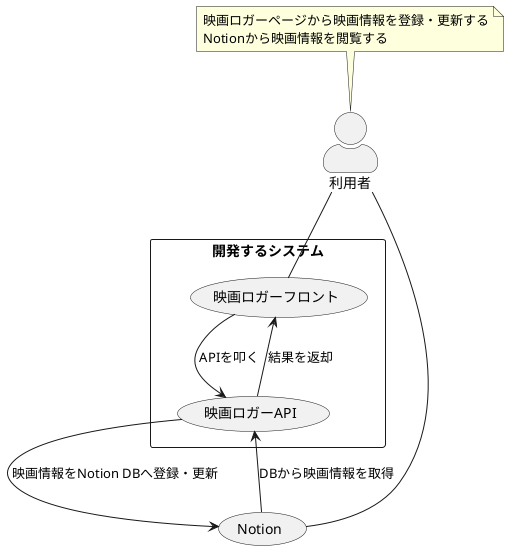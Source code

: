 @startuml fig_system_relationship

skinparam actorStyle awesome


rectangle 開発するシステム {
  "映画ロガーフロント" as (MovieLoggerFront)
  "映画ロガーAPI" as (MovieLoggerApi)

}

:利用者: -- (MovieLoggerFront)
:利用者: -- (Notion)

(MovieLoggerFront) --> (MovieLoggerApi) :APIを叩く
(MovieLoggerFront) <-- (MovieLoggerApi) :結果を返却
(MovieLoggerApi) --> (Notion) :映画情報をNotion DBへ登録・更新
(MovieLoggerApi) <-- (Notion) :DBから映画情報を取得

note "映画ロガーページから映画情報を登録・更新する\nNotionから映画情報を閲覧する" as note01

note01 .. :利用者:


@enduml

